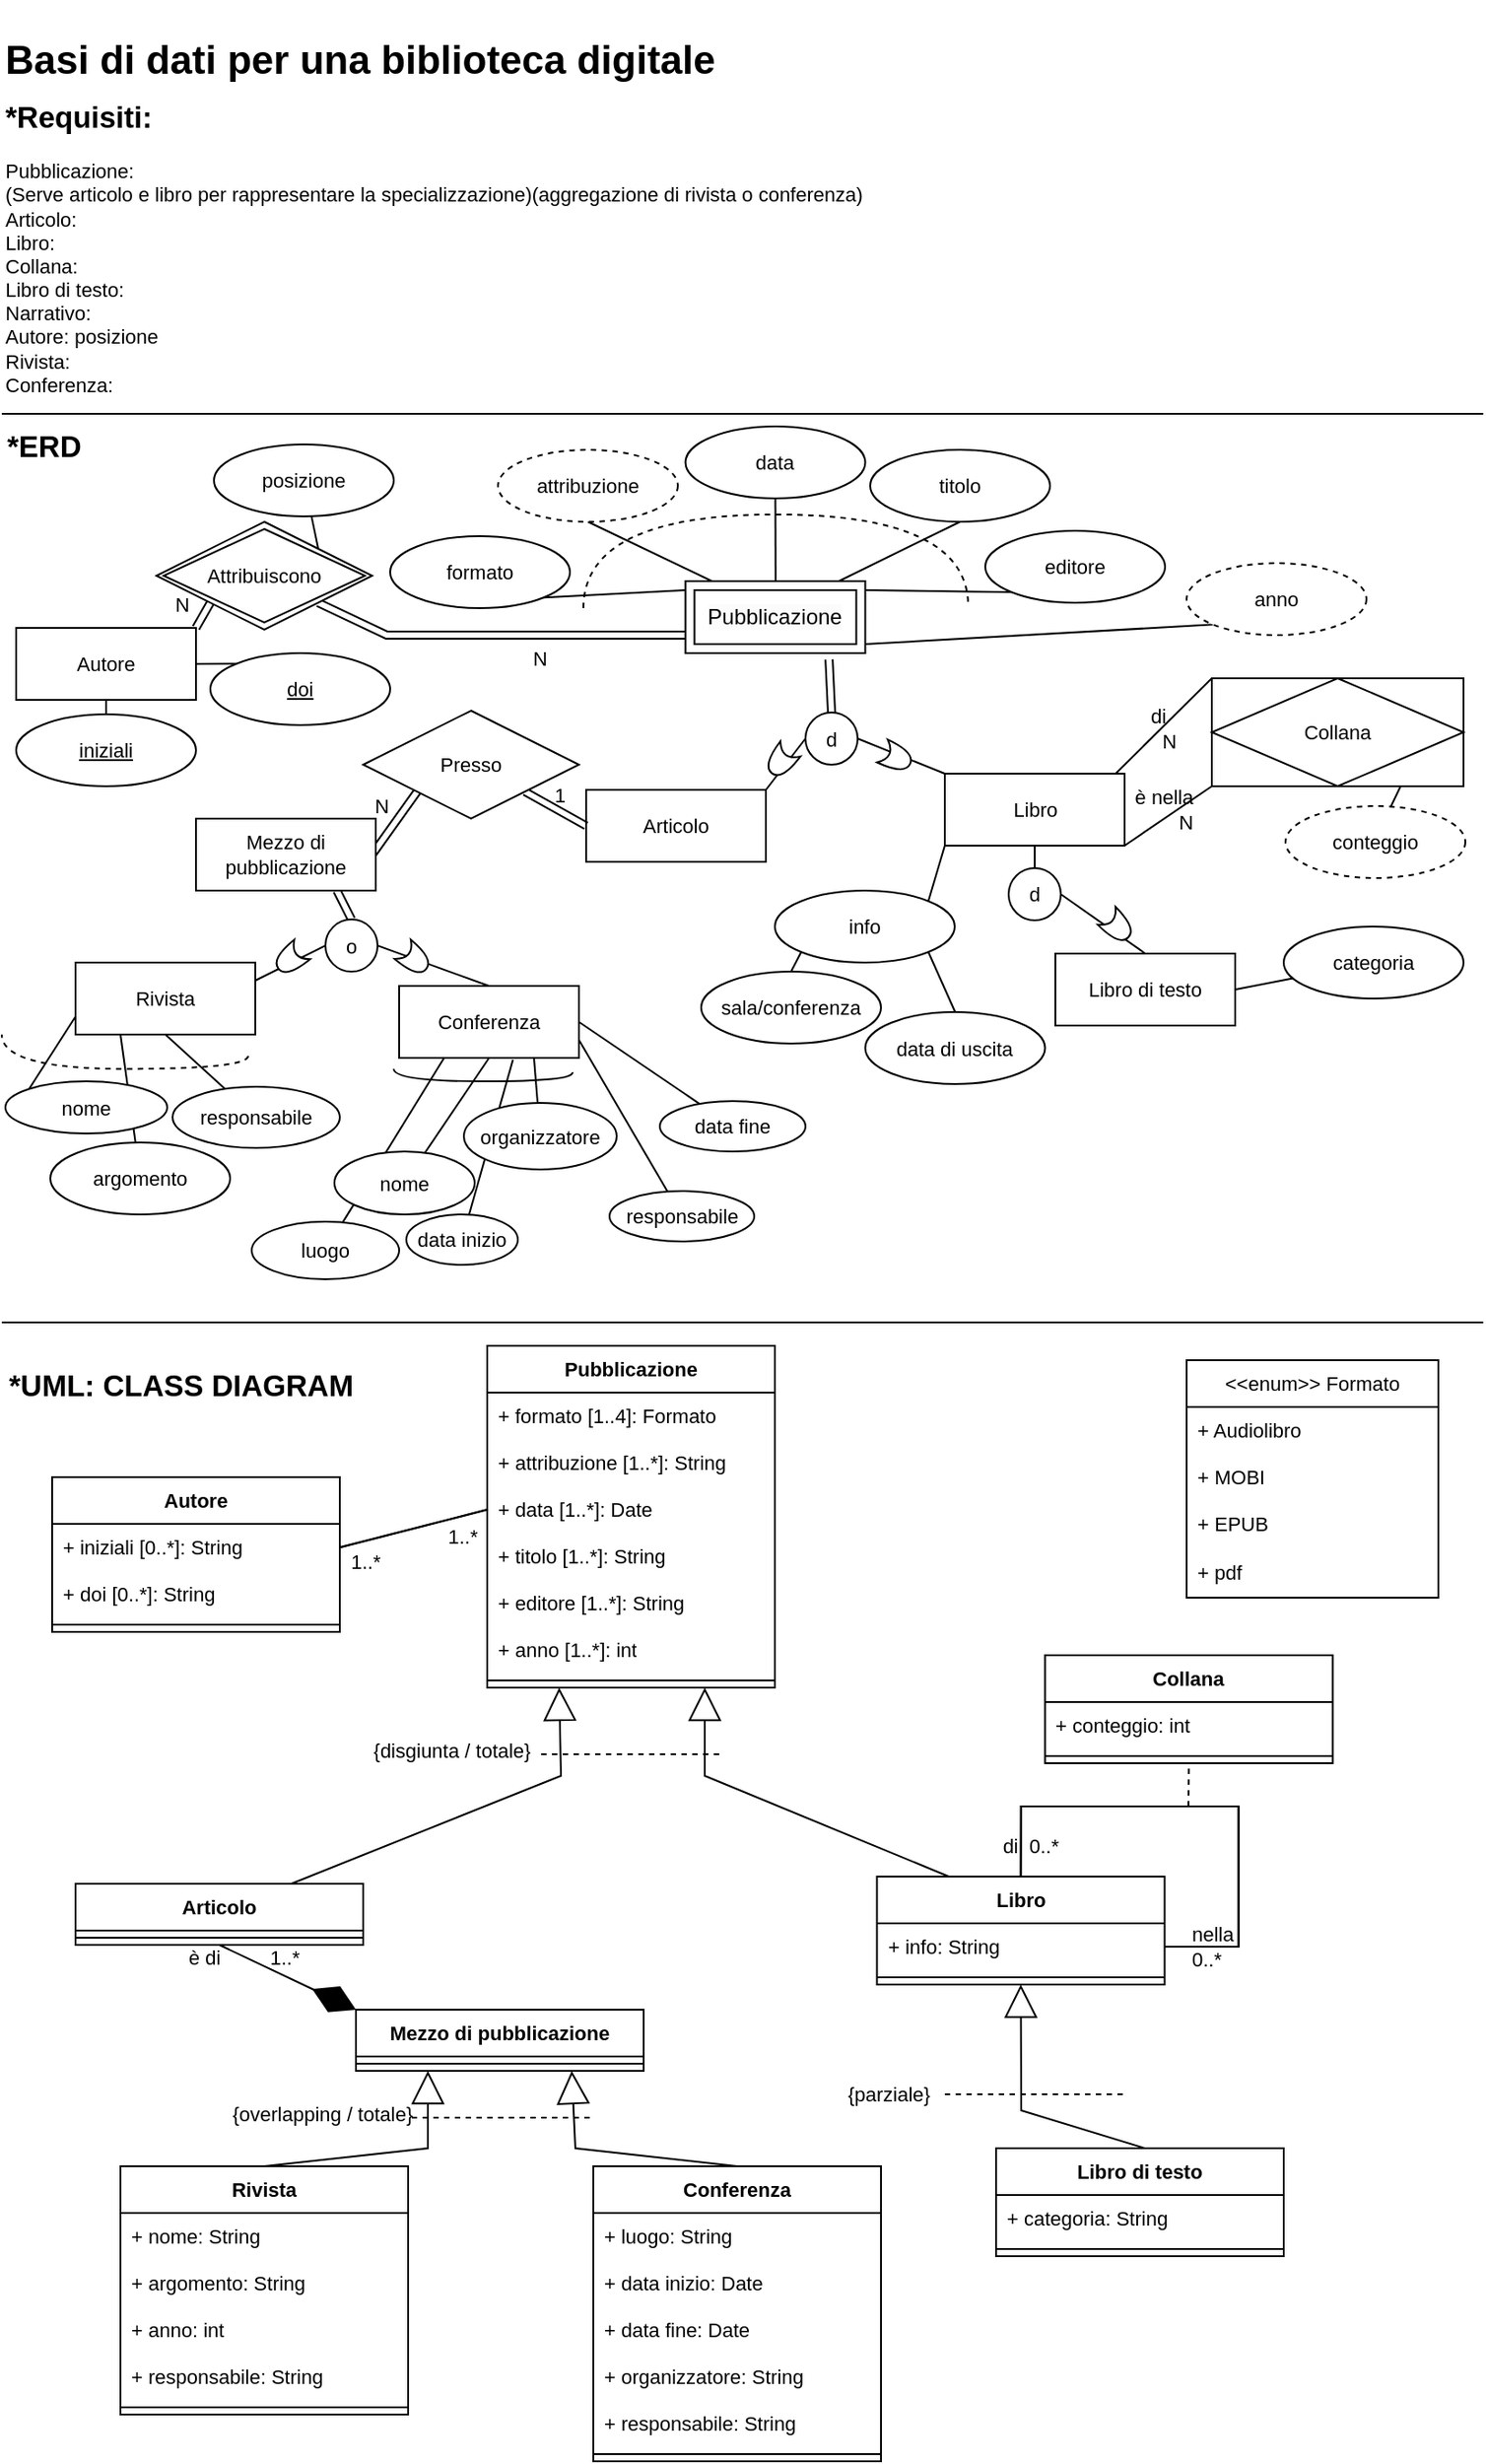 <mxfile version="26.1.1">
  <diagram id="0_om-gisNnfKR0fqj2OI" name="Pagina-1">
    <mxGraphModel dx="3000" dy="1689" grid="0" gridSize="10" guides="1" tooltips="1" connect="1" arrows="1" fold="1" page="1" pageScale="1" pageWidth="827" pageHeight="1169" math="0" shadow="0" adaptiveColors="none">
      <root>
        <mxCell id="0" />
        <mxCell id="1" parent="0" />
        <mxCell id="aLrsZr3H2DzHejFgpF-x-806" style="edgeStyle=none;shape=connector;rounded=0;orthogonalLoop=1;jettySize=auto;html=1;exitX=0.25;exitY=1;exitDx=0;exitDy=0;strokeColor=default;align=center;verticalAlign=middle;fontFamily=Helvetica;fontSize=11;fontColor=default;labelBackgroundColor=none;startFill=0;endArrow=none;" edge="1" parent="1" source="aLrsZr3H2DzHejFgpF-x-500" target="aLrsZr3H2DzHejFgpF-x-807">
          <mxGeometry relative="1" as="geometry">
            <mxPoint x="40.598" y="648.1" as="targetPoint" />
          </mxGeometry>
        </mxCell>
        <mxCell id="aLrsZr3H2DzHejFgpF-x-375" value="&lt;div&gt;&lt;h2&gt;*Requisiti:&amp;nbsp;&lt;/h2&gt;&lt;/div&gt;&lt;div&gt;Pubblicazione&lt;span style=&quot;background-color: transparent;&quot;&gt;:&amp;nbsp;&lt;/span&gt;&lt;/div&gt;&lt;div&gt;(Serve articolo e libro per rappresentare la specializzazione)(aggregazione di rivista o conferenza)&lt;/div&gt;&lt;div&gt;Articolo:&lt;/div&gt;&lt;div&gt;Libro:&lt;/div&gt;&lt;div&gt;Collana:&lt;/div&gt;&lt;div&gt;Libro di testo:&lt;/div&gt;&lt;div&gt;Narrativo:&lt;/div&gt;&lt;div&gt;Autore: posizione&lt;/div&gt;&lt;div&gt;Rivista:&amp;nbsp;&lt;/div&gt;&lt;div&gt;Conferenza:&lt;/div&gt;" style="text;html=1;align=left;verticalAlign=middle;resizable=1;points=[];autosize=1;strokeColor=none;fillColor=none;fontSize=11;movable=1;rotatable=1;deletable=1;editable=1;locked=0;connectable=1;labelBackgroundColor=none;" vertex="1" parent="1">
          <mxGeometry y="36" width="495" height="189" as="geometry" />
        </mxCell>
        <mxCell id="aLrsZr3H2DzHejFgpF-x-414" value="" style="line;strokeWidth=1;rotatable=1;dashed=0;labelPosition=right;align=left;verticalAlign=middle;spacingTop=0;spacingLeft=6;points=[];portConstraint=eastwest;fontFamily=Helvetica;fontSize=11;labelBackgroundColor=none;movable=1;resizable=1;deletable=1;editable=1;locked=0;connectable=1;" vertex="1" parent="1">
          <mxGeometry y="225" width="824" height="10" as="geometry" />
        </mxCell>
        <mxCell id="aLrsZr3H2DzHejFgpF-x-415" value="&lt;h2&gt;*ERD&lt;/h2&gt;" style="text;html=1;align=left;verticalAlign=middle;resizable=0;points=[];autosize=1;strokeColor=none;fillColor=none;fontFamily=Helvetica;fontSize=11;labelBackgroundColor=none;movable=0;rotatable=0;deletable=0;editable=0;locked=1;connectable=0;" vertex="1" parent="1">
          <mxGeometry x="1" y="218" width="59" height="59" as="geometry" />
        </mxCell>
        <mxCell id="aLrsZr3H2DzHejFgpF-x-416" value="" style="line;strokeWidth=1;rotatable=1;dashed=0;labelPosition=right;align=left;verticalAlign=middle;spacingTop=0;spacingLeft=6;points=[];portConstraint=eastwest;fontFamily=Helvetica;fontSize=11;labelBackgroundColor=none;movable=1;resizable=1;deletable=1;editable=1;locked=0;connectable=1;" vertex="1" parent="1">
          <mxGeometry y="730" width="824" height="10" as="geometry" />
        </mxCell>
        <mxCell id="aLrsZr3H2DzHejFgpF-x-508" style="edgeStyle=none;shape=connector;rounded=0;orthogonalLoop=1;jettySize=auto;html=1;exitX=0.25;exitY=0;exitDx=0;exitDy=0;entryX=0.5;entryY=1;entryDx=0;entryDy=0;align=center;verticalAlign=middle;fontFamily=Helvetica;fontSize=11;fontColor=default;labelBackgroundColor=none;startFill=0;endArrow=none;movable=1;resizable=1;rotatable=1;deletable=1;editable=1;locked=0;connectable=1;" edge="1" parent="1" target="aLrsZr3H2DzHejFgpF-x-493">
          <mxGeometry relative="1" as="geometry">
            <mxPoint x="405.4" y="328" as="sourcePoint" />
          </mxGeometry>
        </mxCell>
        <mxCell id="aLrsZr3H2DzHejFgpF-x-509" style="edgeStyle=none;shape=connector;rounded=0;orthogonalLoop=1;jettySize=auto;html=1;exitX=0.5;exitY=0;exitDx=0;exitDy=0;align=center;verticalAlign=middle;fontFamily=Helvetica;fontSize=11;fontColor=default;labelBackgroundColor=none;startFill=0;endArrow=none;entryX=0.5;entryY=1;entryDx=0;entryDy=0;" edge="1" parent="1" target="aLrsZr3H2DzHejFgpF-x-505">
          <mxGeometry relative="1" as="geometry">
            <mxPoint x="430.4" y="328" as="sourcePoint" />
            <mxPoint x="430" y="308" as="targetPoint" />
          </mxGeometry>
        </mxCell>
        <mxCell id="aLrsZr3H2DzHejFgpF-x-510" style="edgeStyle=none;shape=connector;rounded=0;orthogonalLoop=1;jettySize=auto;html=1;exitX=0.75;exitY=0;exitDx=0;exitDy=0;entryX=0.5;entryY=1;entryDx=0;entryDy=0;align=center;verticalAlign=middle;fontFamily=Helvetica;fontSize=11;fontColor=default;labelBackgroundColor=none;startFill=0;endArrow=none;" edge="1" parent="1" target="aLrsZr3H2DzHejFgpF-x-506">
          <mxGeometry relative="1" as="geometry">
            <mxPoint x="455.4" y="328" as="sourcePoint" />
          </mxGeometry>
        </mxCell>
        <mxCell id="aLrsZr3H2DzHejFgpF-x-511" style="edgeStyle=none;shape=connector;rounded=0;orthogonalLoop=1;jettySize=auto;html=1;exitX=1;exitY=0;exitDx=0;exitDy=0;entryX=0;entryY=1;entryDx=0;entryDy=0;align=center;verticalAlign=middle;fontFamily=Helvetica;fontSize=11;fontColor=default;labelBackgroundColor=none;startFill=0;endArrow=none;movable=1;resizable=1;rotatable=1;deletable=1;editable=1;locked=0;connectable=1;" edge="1" parent="1" target="aLrsZr3H2DzHejFgpF-x-507">
          <mxGeometry relative="1" as="geometry">
            <mxPoint x="480.4" y="328" as="sourcePoint" />
          </mxGeometry>
        </mxCell>
        <mxCell id="aLrsZr3H2DzHejFgpF-x-522" style="edgeStyle=none;shape=link;rounded=0;orthogonalLoop=1;jettySize=auto;html=1;exitX=0.837;exitY=0.963;exitDx=0;exitDy=0;entryX=0.5;entryY=0;entryDx=0;entryDy=0;align=center;verticalAlign=middle;fontFamily=Helvetica;fontSize=11;fontColor=default;labelBackgroundColor=none;startFill=0;endArrow=none;exitPerimeter=0;" edge="1" parent="1" target="aLrsZr3H2DzHejFgpF-x-521">
          <mxGeometry relative="1" as="geometry">
            <mxPoint x="460.1" y="366.52" as="sourcePoint" />
            <mxPoint x="476.5" y="396" as="targetPoint" />
          </mxGeometry>
        </mxCell>
        <mxCell id="aLrsZr3H2DzHejFgpF-x-545" style="edgeStyle=none;shape=connector;rounded=0;orthogonalLoop=1;jettySize=auto;html=1;exitX=0;exitY=0;exitDx=0;exitDy=0;entryX=1;entryY=1;entryDx=0;entryDy=0;align=center;verticalAlign=middle;fontFamily=Helvetica;fontSize=11;fontColor=default;labelBackgroundColor=none;startFill=0;endArrow=none;" edge="1" parent="1" target="aLrsZr3H2DzHejFgpF-x-585">
          <mxGeometry relative="1" as="geometry">
            <mxPoint x="380.4" y="328" as="sourcePoint" />
            <mxPoint x="299.355" y="329.142" as="targetPoint" />
          </mxGeometry>
        </mxCell>
        <mxCell id="aLrsZr3H2DzHejFgpF-x-493" value="attribuzione" style="ellipse;whiteSpace=wrap;html=1;align=center;dashed=1;fontFamily=Helvetica;fontSize=11;labelBackgroundColor=none;" vertex="1" parent="1">
          <mxGeometry x="276.001" y="250.004" width="100" height="40" as="geometry" />
        </mxCell>
        <mxCell id="aLrsZr3H2DzHejFgpF-x-571" value="N" style="edgeStyle=none;shape=link;rounded=0;orthogonalLoop=1;jettySize=auto;html=1;exitX=1;exitY=0;exitDx=0;exitDy=0;entryX=0;entryY=1;entryDx=0;entryDy=0;align=center;verticalAlign=middle;fontFamily=Helvetica;fontSize=11;fontColor=default;labelBackgroundColor=none;startFill=0;endArrow=none;" edge="1" parent="1" source="aLrsZr3H2DzHejFgpF-x-494" target="aLrsZr3H2DzHejFgpF-x-812">
          <mxGeometry x="-0.158" y="13" relative="1" as="geometry">
            <mxPoint x="63.0" y="314" as="targetPoint" />
            <mxPoint as="offset" />
          </mxGeometry>
        </mxCell>
        <mxCell id="aLrsZr3H2DzHejFgpF-x-798" style="edgeStyle=none;shape=connector;rounded=0;orthogonalLoop=1;jettySize=auto;html=1;exitX=0.5;exitY=1;exitDx=0;exitDy=0;strokeColor=default;align=center;verticalAlign=middle;fontFamily=Helvetica;fontSize=11;fontColor=default;labelBackgroundColor=none;startFill=0;endArrow=none;" edge="1" parent="1" source="aLrsZr3H2DzHejFgpF-x-494">
          <mxGeometry relative="1" as="geometry">
            <mxPoint x="58" y="396.673" as="targetPoint" />
          </mxGeometry>
        </mxCell>
        <mxCell id="aLrsZr3H2DzHejFgpF-x-801" style="edgeStyle=none;shape=connector;rounded=0;orthogonalLoop=1;jettySize=auto;html=1;exitX=1;exitY=0.5;exitDx=0;exitDy=0;entryX=0;entryY=0;entryDx=0;entryDy=0;strokeColor=default;align=center;verticalAlign=middle;fontFamily=Helvetica;fontSize=11;fontColor=default;labelBackgroundColor=none;startFill=0;endArrow=none;" edge="1" parent="1" source="aLrsZr3H2DzHejFgpF-x-494" target="aLrsZr3H2DzHejFgpF-x-799">
          <mxGeometry relative="1" as="geometry" />
        </mxCell>
        <mxCell id="aLrsZr3H2DzHejFgpF-x-494" value="Autore" style="whiteSpace=wrap;html=1;align=center;fontFamily=Helvetica;fontSize=11;labelBackgroundColor=none;" vertex="1" parent="1">
          <mxGeometry x="8" y="349" width="100" height="40" as="geometry" />
        </mxCell>
        <mxCell id="aLrsZr3H2DzHejFgpF-x-495" value="&lt;h1&gt;Basi di dati per una biblioteca digitale&lt;/h1&gt;" style="text;html=1;align=left;verticalAlign=middle;resizable=0;points=[];autosize=1;strokeColor=none;fillColor=none;fontFamily=Helvetica;fontSize=11;labelBackgroundColor=none;" vertex="1" parent="1">
          <mxGeometry width="413" height="68" as="geometry" />
        </mxCell>
        <mxCell id="aLrsZr3H2DzHejFgpF-x-822" style="edgeStyle=none;shape=connector;rounded=0;orthogonalLoop=1;jettySize=auto;html=1;exitX=0.25;exitY=1;exitDx=0;exitDy=0;strokeColor=default;align=center;verticalAlign=middle;fontFamily=Helvetica;fontSize=11;fontColor=default;labelBackgroundColor=none;startFill=0;endArrow=none;" edge="1" parent="1" source="aLrsZr3H2DzHejFgpF-x-499" target="aLrsZr3H2DzHejFgpF-x-823">
          <mxGeometry relative="1" as="geometry">
            <mxPoint x="217.329" y="639.28" as="targetPoint" />
          </mxGeometry>
        </mxCell>
        <mxCell id="aLrsZr3H2DzHejFgpF-x-824" style="edgeStyle=none;shape=connector;rounded=0;orthogonalLoop=1;jettySize=auto;html=1;exitX=0.5;exitY=1;exitDx=0;exitDy=0;strokeColor=default;align=center;verticalAlign=middle;fontFamily=Helvetica;fontSize=11;fontColor=default;labelBackgroundColor=none;startFill=0;endArrow=none;" edge="1" parent="1" source="aLrsZr3H2DzHejFgpF-x-499" target="aLrsZr3H2DzHejFgpF-x-825">
          <mxGeometry relative="1" as="geometry">
            <mxPoint x="230.091" y="648.75" as="targetPoint" />
          </mxGeometry>
        </mxCell>
        <mxCell id="aLrsZr3H2DzHejFgpF-x-827" style="edgeStyle=none;shape=connector;rounded=0;orthogonalLoop=1;jettySize=auto;html=1;exitX=0.75;exitY=1;exitDx=0;exitDy=0;strokeColor=default;align=center;verticalAlign=middle;fontFamily=Helvetica;fontSize=11;fontColor=default;labelBackgroundColor=none;startFill=0;endArrow=none;" edge="1" parent="1" source="aLrsZr3H2DzHejFgpF-x-499" target="aLrsZr3H2DzHejFgpF-x-828">
          <mxGeometry relative="1" as="geometry">
            <mxPoint x="302.364" y="613.545" as="targetPoint" />
          </mxGeometry>
        </mxCell>
        <mxCell id="aLrsZr3H2DzHejFgpF-x-838" style="edgeStyle=none;shape=connector;rounded=0;orthogonalLoop=1;jettySize=auto;html=1;exitX=0.633;exitY=1.025;exitDx=0;exitDy=0;strokeColor=default;align=center;verticalAlign=middle;fontFamily=Helvetica;fontSize=11;fontColor=default;labelBackgroundColor=none;startFill=0;endArrow=none;exitPerimeter=0;" edge="1" parent="1" source="aLrsZr3H2DzHejFgpF-x-499" target="aLrsZr3H2DzHejFgpF-x-839">
          <mxGeometry relative="1" as="geometry">
            <mxPoint x="284.909" y="651.439" as="targetPoint" />
          </mxGeometry>
        </mxCell>
        <mxCell id="aLrsZr3H2DzHejFgpF-x-840" style="edgeStyle=none;shape=connector;rounded=0;orthogonalLoop=1;jettySize=auto;html=1;exitX=1;exitY=0.5;exitDx=0;exitDy=0;strokeColor=default;align=center;verticalAlign=middle;fontFamily=Helvetica;fontSize=11;fontColor=default;labelBackgroundColor=none;startFill=0;endArrow=none;" edge="1" parent="1" source="aLrsZr3H2DzHejFgpF-x-499" target="aLrsZr3H2DzHejFgpF-x-841">
          <mxGeometry relative="1" as="geometry">
            <mxPoint x="405" y="595" as="targetPoint" />
          </mxGeometry>
        </mxCell>
        <mxCell id="aLrsZr3H2DzHejFgpF-x-844" style="edgeStyle=none;shape=connector;rounded=0;orthogonalLoop=1;jettySize=auto;html=1;exitX=1;exitY=0.75;exitDx=0;exitDy=0;strokeColor=default;align=center;verticalAlign=middle;fontFamily=Helvetica;fontSize=11;fontColor=default;labelBackgroundColor=none;startFill=0;endArrow=none;" edge="1" parent="1" source="aLrsZr3H2DzHejFgpF-x-499" target="aLrsZr3H2DzHejFgpF-x-846">
          <mxGeometry relative="1" as="geometry">
            <mxPoint x="397.636" y="645.545" as="targetPoint" />
          </mxGeometry>
        </mxCell>
        <mxCell id="aLrsZr3H2DzHejFgpF-x-499" value="Conferenza" style="whiteSpace=wrap;html=1;align=center;fontFamily=Helvetica;fontSize=11;labelBackgroundColor=none;" vertex="1" parent="1">
          <mxGeometry x="221" y="548" width="100" height="40" as="geometry" />
        </mxCell>
        <mxCell id="aLrsZr3H2DzHejFgpF-x-803" style="edgeStyle=none;shape=connector;rounded=0;orthogonalLoop=1;jettySize=auto;html=1;exitX=0;exitY=0.75;exitDx=0;exitDy=0;strokeColor=default;align=center;verticalAlign=middle;fontFamily=Helvetica;fontSize=11;fontColor=default;labelBackgroundColor=none;startFill=0;endArrow=none;entryX=0;entryY=0;entryDx=0;entryDy=0;" edge="1" parent="1" source="aLrsZr3H2DzHejFgpF-x-500" target="aLrsZr3H2DzHejFgpF-x-805">
          <mxGeometry relative="1" as="geometry">
            <mxPoint x="20.406" y="610.189" as="targetPoint" />
          </mxGeometry>
        </mxCell>
        <mxCell id="aLrsZr3H2DzHejFgpF-x-808" style="edgeStyle=none;shape=connector;rounded=0;orthogonalLoop=1;jettySize=auto;html=1;exitX=0.5;exitY=1;exitDx=0;exitDy=0;strokeColor=default;align=center;verticalAlign=middle;fontFamily=Helvetica;fontSize=11;fontColor=default;labelBackgroundColor=none;startFill=0;endArrow=none;" edge="1" parent="1" source="aLrsZr3H2DzHejFgpF-x-500" target="aLrsZr3H2DzHejFgpF-x-809">
          <mxGeometry relative="1" as="geometry">
            <mxPoint x="118.273" y="611.477" as="targetPoint" />
          </mxGeometry>
        </mxCell>
        <mxCell id="aLrsZr3H2DzHejFgpF-x-500" value="Rivista" style="whiteSpace=wrap;html=1;align=center;fontFamily=Helvetica;fontSize=11;labelBackgroundColor=none;" vertex="1" parent="1">
          <mxGeometry x="41" y="535" width="100" height="40" as="geometry" />
        </mxCell>
        <mxCell id="aLrsZr3H2DzHejFgpF-x-523" style="edgeStyle=none;shape=connector;rounded=0;orthogonalLoop=1;jettySize=auto;html=1;exitX=1;exitY=0;exitDx=0;exitDy=0;entryX=0;entryY=0.5;entryDx=0;entryDy=0;align=center;verticalAlign=middle;fontFamily=Helvetica;fontSize=11;fontColor=default;labelBackgroundColor=none;startFill=0;endArrow=none;" edge="1" parent="1" source="aLrsZr3H2DzHejFgpF-x-503" target="aLrsZr3H2DzHejFgpF-x-521">
          <mxGeometry relative="1" as="geometry">
            <mxPoint x="431.75" y="427" as="sourcePoint" />
            <mxPoint x="453.75" y="398.5" as="targetPoint" />
          </mxGeometry>
        </mxCell>
        <mxCell id="aLrsZr3H2DzHejFgpF-x-759" style="edgeStyle=none;shape=link;rounded=0;orthogonalLoop=1;jettySize=auto;html=1;align=center;verticalAlign=middle;fontFamily=Helvetica;fontSize=11;fontColor=default;labelBackgroundColor=none;startFill=0;endArrow=none;entryX=0.5;entryY=0;entryDx=0;entryDy=0;exitX=0.784;exitY=1;exitDx=0;exitDy=0;exitPerimeter=0;" edge="1" parent="1" source="aLrsZr3H2DzHejFgpF-x-842" target="aLrsZr3H2DzHejFgpF-x-767">
          <mxGeometry relative="1" as="geometry">
            <mxPoint x="181" y="495" as="sourcePoint" />
            <mxPoint x="238.5" y="523.05" as="targetPoint" />
          </mxGeometry>
        </mxCell>
        <mxCell id="aLrsZr3H2DzHejFgpF-x-503" value="Articolo" style="whiteSpace=wrap;html=1;align=center;fontFamily=Helvetica;fontSize=11;labelBackgroundColor=none;" vertex="1" parent="1">
          <mxGeometry x="325" y="439" width="100" height="40" as="geometry" />
        </mxCell>
        <mxCell id="aLrsZr3H2DzHejFgpF-x-505" value="data" style="ellipse;whiteSpace=wrap;html=1;align=center;fontFamily=Helvetica;fontSize=11;labelBackgroundColor=none;" vertex="1" parent="1">
          <mxGeometry x="380.25" y="237" width="100" height="40" as="geometry" />
        </mxCell>
        <mxCell id="aLrsZr3H2DzHejFgpF-x-506" value="titolo" style="ellipse;whiteSpace=wrap;html=1;align=center;fontFamily=Helvetica;fontSize=11;labelBackgroundColor=none;" vertex="1" parent="1">
          <mxGeometry x="483" y="250" width="100" height="40" as="geometry" />
        </mxCell>
        <mxCell id="aLrsZr3H2DzHejFgpF-x-507" value="editore" style="ellipse;whiteSpace=wrap;html=1;align=center;fontFamily=Helvetica;fontSize=11;labelBackgroundColor=none;" vertex="1" parent="1">
          <mxGeometry x="547" y="295" width="100" height="40" as="geometry" />
        </mxCell>
        <mxCell id="aLrsZr3H2DzHejFgpF-x-513" value="" style="edgeStyle=orthogonalEdgeStyle;endArrow=none;html=1;rounded=0;endSize=8;startSize=8;sourcePerimeterSpacing=0;targetPerimeterSpacing=0;endFill=0;curved=1;movable=1;resizable=1;rotatable=1;deletable=1;editable=1;locked=0;connectable=1;dashed=1;labelBackgroundColor=none;fontColor=default;" edge="1" parent="1">
          <mxGeometry width="100" relative="1" as="geometry">
            <mxPoint x="323.5" y="337.97" as="sourcePoint" />
            <mxPoint x="537.5" y="336.892" as="targetPoint" />
            <Array as="points">
              <mxPoint x="323.5" y="285.95" />
              <mxPoint x="537.5" y="285.95" />
            </Array>
          </mxGeometry>
        </mxCell>
        <mxCell id="aLrsZr3H2DzHejFgpF-x-519" style="edgeStyle=none;shape=connector;rounded=0;orthogonalLoop=1;jettySize=auto;html=1;entryX=1;entryY=0.75;entryDx=0;entryDy=0;align=center;verticalAlign=middle;fontFamily=Helvetica;fontSize=11;fontColor=default;labelBackgroundColor=none;startFill=0;endArrow=none;exitX=0;exitY=1;exitDx=0;exitDy=0;" edge="1" parent="1" source="aLrsZr3H2DzHejFgpF-x-517">
          <mxGeometry relative="1" as="geometry">
            <mxPoint x="555" y="358" as="sourcePoint" />
            <mxPoint x="480.4" y="358" as="targetPoint" />
          </mxGeometry>
        </mxCell>
        <mxCell id="aLrsZr3H2DzHejFgpF-x-517" value="anno" style="ellipse;whiteSpace=wrap;html=1;align=center;dashed=1;fontFamily=Helvetica;fontSize=11;labelBackgroundColor=none;" vertex="1" parent="1">
          <mxGeometry x="659" y="313" width="100" height="40" as="geometry" />
        </mxCell>
        <mxCell id="aLrsZr3H2DzHejFgpF-x-524" style="edgeStyle=none;shape=connector;rounded=0;orthogonalLoop=1;jettySize=auto;html=1;entryX=0;entryY=0;entryDx=0;entryDy=0;align=center;verticalAlign=middle;fontFamily=Helvetica;fontSize=11;fontColor=default;labelBackgroundColor=none;startFill=0;endArrow=none;exitX=1;exitY=0.5;exitDx=0;exitDy=0;" edge="1" parent="1" source="aLrsZr3H2DzHejFgpF-x-521" target="aLrsZr3H2DzHejFgpF-x-527">
          <mxGeometry relative="1" as="geometry">
            <mxPoint x="495.53" y="372.5" as="sourcePoint" />
            <mxPoint x="524.5" y="413.5" as="targetPoint" />
          </mxGeometry>
        </mxCell>
        <mxCell id="aLrsZr3H2DzHejFgpF-x-521" value="d" style="ellipse;whiteSpace=wrap;html=1;fontFamily=Helvetica;fontSize=11;labelBackgroundColor=none;" vertex="1" parent="1">
          <mxGeometry x="447" y="396" width="29" height="29" as="geometry" />
        </mxCell>
        <mxCell id="aLrsZr3H2DzHejFgpF-x-526" style="edgeStyle=none;rounded=0;orthogonalLoop=1;jettySize=auto;html=1;exitX=0.5;exitY=1;exitDx=0;exitDy=0;entryX=0.5;entryY=0;entryDx=0;entryDy=0;align=center;verticalAlign=middle;fontFamily=Helvetica;fontSize=11;fontColor=default;labelBackgroundColor=none;startFill=0;endArrow=none;" edge="1" parent="1" source="aLrsZr3H2DzHejFgpF-x-527" target="aLrsZr3H2DzHejFgpF-x-532">
          <mxGeometry relative="1" as="geometry">
            <mxPoint x="571.4" y="470" as="sourcePoint" />
          </mxGeometry>
        </mxCell>
        <mxCell id="aLrsZr3H2DzHejFgpF-x-582" style="edgeStyle=none;shape=connector;rounded=0;orthogonalLoop=1;jettySize=auto;html=1;exitX=0;exitY=1;exitDx=0;exitDy=0;entryX=1;entryY=0;entryDx=0;entryDy=0;align=center;verticalAlign=middle;fontFamily=Helvetica;fontSize=11;fontColor=default;labelBackgroundColor=none;startFill=0;endArrow=none;" edge="1" parent="1" source="aLrsZr3H2DzHejFgpF-x-527" target="aLrsZr3H2DzHejFgpF-x-579">
          <mxGeometry relative="1" as="geometry" />
        </mxCell>
        <mxCell id="aLrsZr3H2DzHejFgpF-x-527" value="Libro" style="whiteSpace=wrap;html=1;align=center;fontFamily=Helvetica;fontSize=11;labelBackgroundColor=none;" vertex="1" parent="1">
          <mxGeometry x="524.5" y="430" width="100" height="40" as="geometry" />
        </mxCell>
        <mxCell id="aLrsZr3H2DzHejFgpF-x-540" style="edgeStyle=none;shape=connector;rounded=0;orthogonalLoop=1;jettySize=auto;html=1;exitX=1;exitY=0.5;exitDx=0;exitDy=0;align=center;verticalAlign=middle;fontFamily=Helvetica;fontSize=11;fontColor=default;labelBackgroundColor=none;startFill=0;endArrow=none;" edge="1" parent="1" source="aLrsZr3H2DzHejFgpF-x-528" target="aLrsZr3H2DzHejFgpF-x-541">
          <mxGeometry relative="1" as="geometry">
            <mxPoint x="567.668" y="527.407" as="targetPoint" />
          </mxGeometry>
        </mxCell>
        <mxCell id="aLrsZr3H2DzHejFgpF-x-528" value="Libro di testo" style="whiteSpace=wrap;html=1;align=center;fontFamily=Helvetica;fontSize=11;labelBackgroundColor=none;" vertex="1" parent="1">
          <mxGeometry x="586" y="530" width="100" height="40" as="geometry" />
        </mxCell>
        <mxCell id="aLrsZr3H2DzHejFgpF-x-530" style="edgeStyle=none;shape=connector;rounded=0;orthogonalLoop=1;jettySize=auto;html=1;exitX=0.5;exitY=0;exitDx=0;exitDy=0;entryX=1;entryY=0.5;entryDx=0;entryDy=0;align=center;verticalAlign=middle;fontFamily=Helvetica;fontSize=11;fontColor=default;labelBackgroundColor=none;startFill=0;endArrow=none;" edge="1" parent="1" source="aLrsZr3H2DzHejFgpF-x-528" target="aLrsZr3H2DzHejFgpF-x-532">
          <mxGeometry relative="1" as="geometry">
            <mxPoint x="566.5" y="530.5" as="sourcePoint" />
            <mxPoint x="607.0" y="497" as="targetPoint" />
          </mxGeometry>
        </mxCell>
        <mxCell id="aLrsZr3H2DzHejFgpF-x-532" value="d" style="ellipse;whiteSpace=wrap;html=1;fontFamily=Helvetica;fontSize=11;labelBackgroundColor=none;" vertex="1" parent="1">
          <mxGeometry x="560" y="482.5" width="29" height="29" as="geometry" />
        </mxCell>
        <mxCell id="aLrsZr3H2DzHejFgpF-x-536" value="di&amp;nbsp; &amp;nbsp;&amp;nbsp;&lt;br&gt;N" style="edgeStyle=none;shape=connector;rounded=0;orthogonalLoop=1;jettySize=auto;html=1;exitX=0;exitY=0;exitDx=0;exitDy=0;entryX=1;entryY=0;entryDx=0;entryDy=0;align=center;verticalAlign=middle;fontFamily=Helvetica;fontSize=11;fontColor=default;labelBackgroundColor=none;startFill=0;endArrow=none;" edge="1" parent="1" source="aLrsZr3H2DzHejFgpF-x-534">
          <mxGeometry x="-0.016" y="3" relative="1" as="geometry">
            <mxPoint x="660" y="403" as="sourcePoint" />
            <mxPoint x="619.5" y="430" as="targetPoint" />
            <mxPoint as="offset" />
          </mxGeometry>
        </mxCell>
        <mxCell id="aLrsZr3H2DzHejFgpF-x-537" style="edgeStyle=none;shape=connector;rounded=0;orthogonalLoop=1;jettySize=auto;html=1;exitX=0.75;exitY=1;exitDx=0;exitDy=0;align=center;verticalAlign=middle;fontFamily=Helvetica;fontSize=11;fontColor=default;labelBackgroundColor=none;startFill=0;endArrow=none;" edge="1" parent="1" source="aLrsZr3H2DzHejFgpF-x-534" target="aLrsZr3H2DzHejFgpF-x-538">
          <mxGeometry relative="1" as="geometry">
            <mxPoint x="770.364" y="469.662" as="targetPoint" />
          </mxGeometry>
        </mxCell>
        <mxCell id="aLrsZr3H2DzHejFgpF-x-534" value="Collana" style="shape=associativeEntity;whiteSpace=wrap;html=1;align=center;fontFamily=Helvetica;fontSize=11;labelBackgroundColor=none;" vertex="1" parent="1">
          <mxGeometry x="673" y="377" width="140" height="60" as="geometry" />
        </mxCell>
        <mxCell id="aLrsZr3H2DzHejFgpF-x-538" value="conteggio" style="ellipse;whiteSpace=wrap;html=1;align=center;dashed=1;fontFamily=Helvetica;fontSize=11;labelBackgroundColor=none;" vertex="1" parent="1">
          <mxGeometry x="714.004" y="448.002" width="100" height="40" as="geometry" />
        </mxCell>
        <mxCell id="aLrsZr3H2DzHejFgpF-x-535" value="è nella&lt;br&gt;&amp;nbsp; &amp;nbsp; &amp;nbsp; &amp;nbsp; N" style="edgeStyle=none;shape=connector;rounded=0;orthogonalLoop=1;jettySize=auto;html=1;exitX=1;exitY=1;exitDx=0;exitDy=0;align=center;verticalAlign=middle;fontFamily=Helvetica;fontSize=11;fontColor=default;labelBackgroundColor=none;startFill=0;endArrow=none;entryX=0;entryY=1;entryDx=0;entryDy=0;" edge="1" parent="1" source="aLrsZr3H2DzHejFgpF-x-527" target="aLrsZr3H2DzHejFgpF-x-534">
          <mxGeometry x="-0.01" y="4" relative="1" as="geometry">
            <mxPoint x="617.5" y="470" as="sourcePoint" />
            <mxPoint x="664" y="462" as="targetPoint" />
            <mxPoint as="offset" />
          </mxGeometry>
        </mxCell>
        <mxCell id="aLrsZr3H2DzHejFgpF-x-541" value="categoria" style="ellipse;whiteSpace=wrap;html=1;align=center;fontFamily=Helvetica;fontSize=11;labelBackgroundColor=none;" vertex="1" parent="1">
          <mxGeometry x="712.998" y="514.997" width="100" height="40" as="geometry" />
        </mxCell>
        <mxCell id="aLrsZr3H2DzHejFgpF-x-569" value="N" style="edgeStyle=none;shape=link;rounded=0;orthogonalLoop=1;jettySize=auto;html=1;entryX=0;entryY=0.75;entryDx=0;entryDy=0;align=center;verticalAlign=middle;fontFamily=Helvetica;fontSize=11;fontColor=default;labelBackgroundColor=none;startFill=0;endArrow=none;exitX=1;exitY=1;exitDx=0;exitDy=0;" edge="1" parent="1" source="aLrsZr3H2DzHejFgpF-x-812" target="aLrsZr3H2DzHejFgpF-x-752">
          <mxGeometry x="0.22" y="-13" relative="1" as="geometry">
            <mxPoint x="203" y="329" as="sourcePoint" />
            <mxPoint x="405.4" y="368" as="targetPoint" />
            <Array as="points">
              <mxPoint x="214" y="353" />
            </Array>
            <mxPoint as="offset" />
          </mxGeometry>
        </mxCell>
        <mxCell id="aLrsZr3H2DzHejFgpF-x-583" style="edgeStyle=none;shape=connector;rounded=0;orthogonalLoop=1;jettySize=auto;html=1;exitX=0;exitY=1;exitDx=0;exitDy=0;entryX=0.5;entryY=0;entryDx=0;entryDy=0;align=center;verticalAlign=middle;fontFamily=Helvetica;fontSize=11;fontColor=default;labelBackgroundColor=none;startFill=0;endArrow=none;" edge="1" parent="1" source="aLrsZr3H2DzHejFgpF-x-579" target="aLrsZr3H2DzHejFgpF-x-580">
          <mxGeometry relative="1" as="geometry" />
        </mxCell>
        <mxCell id="aLrsZr3H2DzHejFgpF-x-584" style="edgeStyle=none;shape=connector;rounded=0;orthogonalLoop=1;jettySize=auto;html=1;exitX=1;exitY=1;exitDx=0;exitDy=0;entryX=0.5;entryY=0;entryDx=0;entryDy=0;align=center;verticalAlign=middle;fontFamily=Helvetica;fontSize=11;fontColor=default;labelBackgroundColor=none;startFill=0;endArrow=none;" edge="1" parent="1" source="aLrsZr3H2DzHejFgpF-x-579" target="aLrsZr3H2DzHejFgpF-x-581">
          <mxGeometry relative="1" as="geometry" />
        </mxCell>
        <mxCell id="aLrsZr3H2DzHejFgpF-x-579" value="info" style="ellipse;whiteSpace=wrap;html=1;align=center;fontFamily=Helvetica;fontSize=11;labelBackgroundColor=none;" vertex="1" parent="1">
          <mxGeometry x="430" y="495" width="100" height="40" as="geometry" />
        </mxCell>
        <mxCell id="aLrsZr3H2DzHejFgpF-x-580" value="sala/conferenza" style="ellipse;whiteSpace=wrap;html=1;align=center;fontFamily=Helvetica;fontSize=11;labelBackgroundColor=none;" vertex="1" parent="1">
          <mxGeometry x="389" y="540" width="100" height="40" as="geometry" />
        </mxCell>
        <mxCell id="aLrsZr3H2DzHejFgpF-x-581" value="data di uscita" style="ellipse;whiteSpace=wrap;html=1;align=center;fontFamily=Helvetica;fontSize=11;labelBackgroundColor=none;" vertex="1" parent="1">
          <mxGeometry x="480.25" y="562.5" width="100" height="40" as="geometry" />
        </mxCell>
        <mxCell id="aLrsZr3H2DzHejFgpF-x-585" value="formato" style="ellipse;whiteSpace=wrap;html=1;align=center;fontFamily=Helvetica;fontSize=11;labelBackgroundColor=none;" vertex="1" parent="1">
          <mxGeometry x="216" y="298" width="100" height="40" as="geometry" />
        </mxCell>
        <mxCell id="aLrsZr3H2DzHejFgpF-x-639" value="" style="shape=xor;whiteSpace=wrap;html=1;fontFamily=Helvetica;fontSize=11;labelBackgroundColor=none;rotation=25;" vertex="1" parent="1">
          <mxGeometry x="489" y="414" width="17" height="14" as="geometry" />
        </mxCell>
        <mxCell id="aLrsZr3H2DzHejFgpF-x-644" value="" style="shape=xor;whiteSpace=wrap;html=1;fontFamily=Helvetica;fontSize=11;labelBackgroundColor=none;rotation=127;" vertex="1" parent="1">
          <mxGeometry x="425" y="416" width="17" height="14" as="geometry" />
        </mxCell>
        <mxCell id="aLrsZr3H2DzHejFgpF-x-647" value="" style="shape=xor;whiteSpace=wrap;html=1;fontFamily=Helvetica;fontSize=11;labelBackgroundColor=none;rotation=45;" vertex="1" parent="1">
          <mxGeometry x="612" y="508" width="17" height="14" as="geometry" />
        </mxCell>
        <mxCell id="aLrsZr3H2DzHejFgpF-x-653" value="&lt;h2&gt;*UML: CLASS DIAGRAM&lt;/h2&gt;" style="text;html=1;align=left;verticalAlign=middle;resizable=1;points=[];autosize=1;strokeColor=none;fillColor=none;fontFamily=Helvetica;fontSize=11;labelBackgroundColor=none;movable=1;rotatable=1;deletable=1;editable=1;locked=0;connectable=1;" vertex="1" parent="1">
          <mxGeometry x="2" y="740" width="210" height="59" as="geometry" />
        </mxCell>
        <mxCell id="aLrsZr3H2DzHejFgpF-x-654" value="Pubblicazione" style="swimlane;fontStyle=1;align=center;verticalAlign=top;childLayout=stackLayout;horizontal=1;startSize=26;horizontalStack=0;resizeParent=1;resizeParentMax=0;resizeLast=0;collapsible=1;marginBottom=0;whiteSpace=wrap;html=1;fontFamily=Helvetica;fontSize=11;labelBackgroundColor=none;" vertex="1" parent="1">
          <mxGeometry x="270" y="748" width="160" height="190" as="geometry" />
        </mxCell>
        <mxCell id="aLrsZr3H2DzHejFgpF-x-655" value="+ formato [1..4]: Formato" style="text;strokeColor=none;fillColor=none;align=left;verticalAlign=top;spacingLeft=4;spacingRight=4;overflow=hidden;rotatable=0;points=[[0,0.5],[1,0.5]];portConstraint=eastwest;whiteSpace=wrap;html=1;fontFamily=Helvetica;fontSize=11;labelBackgroundColor=none;" vertex="1" parent="aLrsZr3H2DzHejFgpF-x-654">
          <mxGeometry y="26" width="160" height="26" as="geometry" />
        </mxCell>
        <mxCell id="aLrsZr3H2DzHejFgpF-x-673" value="+ attribuzione [1..*]: String" style="text;strokeColor=none;fillColor=none;align=left;verticalAlign=top;spacingLeft=4;spacingRight=4;overflow=hidden;rotatable=0;points=[[0,0.5],[1,0.5]];portConstraint=eastwest;whiteSpace=wrap;html=1;fontFamily=Helvetica;fontSize=11;labelBackgroundColor=none;" vertex="1" parent="aLrsZr3H2DzHejFgpF-x-654">
          <mxGeometry y="52" width="160" height="26" as="geometry" />
        </mxCell>
        <mxCell id="aLrsZr3H2DzHejFgpF-x-672" value="+ data [1..*]: Date" style="text;strokeColor=none;fillColor=none;align=left;verticalAlign=top;spacingLeft=4;spacingRight=4;overflow=hidden;rotatable=0;points=[[0,0.5],[1,0.5]];portConstraint=eastwest;whiteSpace=wrap;html=1;fontFamily=Helvetica;fontSize=11;labelBackgroundColor=none;" vertex="1" parent="aLrsZr3H2DzHejFgpF-x-654">
          <mxGeometry y="78" width="160" height="26" as="geometry" />
        </mxCell>
        <mxCell id="aLrsZr3H2DzHejFgpF-x-671" value="+ titolo [1..*]: String" style="text;strokeColor=none;fillColor=none;align=left;verticalAlign=top;spacingLeft=4;spacingRight=4;overflow=hidden;rotatable=0;points=[[0,0.5],[1,0.5]];portConstraint=eastwest;whiteSpace=wrap;html=1;fontFamily=Helvetica;fontSize=11;labelBackgroundColor=none;" vertex="1" parent="aLrsZr3H2DzHejFgpF-x-654">
          <mxGeometry y="104" width="160" height="26" as="geometry" />
        </mxCell>
        <mxCell id="aLrsZr3H2DzHejFgpF-x-675" value="+ editore [1..*]: String" style="text;strokeColor=none;fillColor=none;align=left;verticalAlign=top;spacingLeft=4;spacingRight=4;overflow=hidden;rotatable=0;points=[[0,0.5],[1,0.5]];portConstraint=eastwest;whiteSpace=wrap;html=1;fontFamily=Helvetica;fontSize=11;labelBackgroundColor=none;" vertex="1" parent="aLrsZr3H2DzHejFgpF-x-654">
          <mxGeometry y="130" width="160" height="26" as="geometry" />
        </mxCell>
        <mxCell id="aLrsZr3H2DzHejFgpF-x-674" value="+ anno [1..*]: int" style="text;strokeColor=none;fillColor=none;align=left;verticalAlign=top;spacingLeft=4;spacingRight=4;overflow=hidden;rotatable=0;points=[[0,0.5],[1,0.5]];portConstraint=eastwest;whiteSpace=wrap;html=1;fontFamily=Helvetica;fontSize=11;labelBackgroundColor=none;" vertex="1" parent="aLrsZr3H2DzHejFgpF-x-654">
          <mxGeometry y="156" width="160" height="26" as="geometry" />
        </mxCell>
        <mxCell id="aLrsZr3H2DzHejFgpF-x-656" value="" style="line;strokeWidth=1;fillColor=none;align=left;verticalAlign=middle;spacingTop=-1;spacingLeft=3;spacingRight=3;rotatable=0;labelPosition=right;points=[];portConstraint=eastwest;fontFamily=Helvetica;fontSize=11;labelBackgroundColor=none;" vertex="1" parent="aLrsZr3H2DzHejFgpF-x-654">
          <mxGeometry y="182" width="160" height="8" as="geometry" />
        </mxCell>
        <mxCell id="aLrsZr3H2DzHejFgpF-x-662" value="&amp;lt;&amp;lt;enum&amp;gt;&amp;gt; Formato" style="swimlane;fontStyle=0;childLayout=stackLayout;horizontal=1;startSize=26;fillColor=none;horizontalStack=0;resizeParent=1;resizeParentMax=0;resizeLast=0;collapsible=1;marginBottom=0;whiteSpace=wrap;html=1;fontFamily=Helvetica;fontSize=11;labelBackgroundColor=none;" vertex="1" parent="1">
          <mxGeometry x="659" y="756" width="140" height="132" as="geometry" />
        </mxCell>
        <mxCell id="aLrsZr3H2DzHejFgpF-x-663" value="+ Audiolibro" style="text;strokeColor=none;fillColor=none;align=left;verticalAlign=top;spacingLeft=4;spacingRight=4;overflow=hidden;rotatable=0;points=[[0,0.5],[1,0.5]];portConstraint=eastwest;whiteSpace=wrap;html=1;fontFamily=Helvetica;fontSize=11;labelBackgroundColor=none;" vertex="1" parent="aLrsZr3H2DzHejFgpF-x-662">
          <mxGeometry y="26" width="140" height="26" as="geometry" />
        </mxCell>
        <mxCell id="aLrsZr3H2DzHejFgpF-x-664" value="+ MOBI" style="text;strokeColor=none;fillColor=none;align=left;verticalAlign=top;spacingLeft=4;spacingRight=4;overflow=hidden;rotatable=0;points=[[0,0.5],[1,0.5]];portConstraint=eastwest;whiteSpace=wrap;html=1;fontFamily=Helvetica;fontSize=11;labelBackgroundColor=none;" vertex="1" parent="aLrsZr3H2DzHejFgpF-x-662">
          <mxGeometry y="52" width="140" height="26" as="geometry" />
        </mxCell>
        <mxCell id="aLrsZr3H2DzHejFgpF-x-665" value="+ EPUB" style="text;strokeColor=none;fillColor=none;align=left;verticalAlign=top;spacingLeft=4;spacingRight=4;overflow=hidden;rotatable=0;points=[[0,0.5],[1,0.5]];portConstraint=eastwest;whiteSpace=wrap;html=1;fontFamily=Helvetica;fontSize=11;labelBackgroundColor=none;" vertex="1" parent="aLrsZr3H2DzHejFgpF-x-662">
          <mxGeometry y="78" width="140" height="27" as="geometry" />
        </mxCell>
        <mxCell id="aLrsZr3H2DzHejFgpF-x-666" value="+ pdf" style="text;strokeColor=none;fillColor=none;align=left;verticalAlign=top;spacingLeft=4;spacingRight=4;overflow=hidden;rotatable=0;points=[[0,0.5],[1,0.5]];portConstraint=eastwest;whiteSpace=wrap;html=1;fontFamily=Helvetica;fontSize=11;labelBackgroundColor=none;" vertex="1" parent="aLrsZr3H2DzHejFgpF-x-662">
          <mxGeometry y="105" width="140" height="27" as="geometry" />
        </mxCell>
        <mxCell id="aLrsZr3H2DzHejFgpF-x-677" value="Mezzo di pubblicazione" style="swimlane;fontStyle=1;align=center;verticalAlign=top;childLayout=stackLayout;horizontal=1;startSize=26;horizontalStack=0;resizeParent=1;resizeParentMax=0;resizeLast=0;collapsible=1;marginBottom=0;whiteSpace=wrap;html=1;fontFamily=Helvetica;fontSize=11;labelBackgroundColor=none;" vertex="1" parent="1">
          <mxGeometry x="197" y="1117" width="160" height="34" as="geometry" />
        </mxCell>
        <mxCell id="aLrsZr3H2DzHejFgpF-x-679" value="" style="line;strokeWidth=1;fillColor=none;align=left;verticalAlign=middle;spacingTop=-1;spacingLeft=3;spacingRight=3;rotatable=0;labelPosition=right;points=[];portConstraint=eastwest;fontFamily=Helvetica;fontSize=11;labelBackgroundColor=none;" vertex="1" parent="aLrsZr3H2DzHejFgpF-x-677">
          <mxGeometry y="26" width="160" height="8" as="geometry" />
        </mxCell>
        <mxCell id="aLrsZr3H2DzHejFgpF-x-687" value="Rivista" style="swimlane;fontStyle=1;align=center;verticalAlign=top;childLayout=stackLayout;horizontal=1;startSize=26;horizontalStack=0;resizeParent=1;resizeParentMax=0;resizeLast=0;collapsible=1;marginBottom=0;whiteSpace=wrap;html=1;fontFamily=Helvetica;fontSize=11;labelBackgroundColor=none;" vertex="1" parent="1">
          <mxGeometry x="66" y="1204.0" width="160" height="138" as="geometry" />
        </mxCell>
        <mxCell id="aLrsZr3H2DzHejFgpF-x-688" value="+ nome: String" style="text;strokeColor=none;fillColor=none;align=left;verticalAlign=top;spacingLeft=4;spacingRight=4;overflow=hidden;rotatable=0;points=[[0,0.5],[1,0.5]];portConstraint=eastwest;whiteSpace=wrap;html=1;fontFamily=Helvetica;fontSize=11;labelBackgroundColor=none;" vertex="1" parent="aLrsZr3H2DzHejFgpF-x-687">
          <mxGeometry y="26" width="160" height="26" as="geometry" />
        </mxCell>
        <mxCell id="aLrsZr3H2DzHejFgpF-x-692" value="+ argomento: String" style="text;strokeColor=none;fillColor=none;align=left;verticalAlign=top;spacingLeft=4;spacingRight=4;overflow=hidden;rotatable=0;points=[[0,0.5],[1,0.5]];portConstraint=eastwest;whiteSpace=wrap;html=1;fontFamily=Helvetica;fontSize=11;labelBackgroundColor=none;" vertex="1" parent="aLrsZr3H2DzHejFgpF-x-687">
          <mxGeometry y="52" width="160" height="26" as="geometry" />
        </mxCell>
        <mxCell id="aLrsZr3H2DzHejFgpF-x-691" value="+ anno: int" style="text;strokeColor=none;fillColor=none;align=left;verticalAlign=top;spacingLeft=4;spacingRight=4;overflow=hidden;rotatable=0;points=[[0,0.5],[1,0.5]];portConstraint=eastwest;whiteSpace=wrap;html=1;fontFamily=Helvetica;fontSize=11;labelBackgroundColor=none;" vertex="1" parent="aLrsZr3H2DzHejFgpF-x-687">
          <mxGeometry y="78" width="160" height="26" as="geometry" />
        </mxCell>
        <mxCell id="aLrsZr3H2DzHejFgpF-x-693" value="+ responsabile: String" style="text;strokeColor=none;fillColor=none;align=left;verticalAlign=top;spacingLeft=4;spacingRight=4;overflow=hidden;rotatable=0;points=[[0,0.5],[1,0.5]];portConstraint=eastwest;whiteSpace=wrap;html=1;fontFamily=Helvetica;fontSize=11;labelBackgroundColor=none;" vertex="1" parent="aLrsZr3H2DzHejFgpF-x-687">
          <mxGeometry y="104" width="160" height="26" as="geometry" />
        </mxCell>
        <mxCell id="aLrsZr3H2DzHejFgpF-x-689" value="" style="line;strokeWidth=1;fillColor=none;align=left;verticalAlign=middle;spacingTop=-1;spacingLeft=3;spacingRight=3;rotatable=0;labelPosition=right;points=[];portConstraint=eastwest;fontFamily=Helvetica;fontSize=11;labelBackgroundColor=none;" vertex="1" parent="aLrsZr3H2DzHejFgpF-x-687">
          <mxGeometry y="130" width="160" height="8" as="geometry" />
        </mxCell>
        <mxCell id="aLrsZr3H2DzHejFgpF-x-696" value="Conferenza" style="swimlane;fontStyle=1;align=center;verticalAlign=top;childLayout=stackLayout;horizontal=1;startSize=26;horizontalStack=0;resizeParent=1;resizeParentMax=0;resizeLast=0;collapsible=1;marginBottom=0;whiteSpace=wrap;html=1;fontFamily=Helvetica;fontSize=11;labelBackgroundColor=none;" vertex="1" parent="1">
          <mxGeometry x="329" y="1204" width="160" height="164" as="geometry" />
        </mxCell>
        <mxCell id="aLrsZr3H2DzHejFgpF-x-697" value="+ luogo: String" style="text;strokeColor=none;fillColor=none;align=left;verticalAlign=top;spacingLeft=4;spacingRight=4;overflow=hidden;rotatable=0;points=[[0,0.5],[1,0.5]];portConstraint=eastwest;whiteSpace=wrap;html=1;fontFamily=Helvetica;fontSize=11;labelBackgroundColor=none;" vertex="1" parent="aLrsZr3H2DzHejFgpF-x-696">
          <mxGeometry y="26" width="160" height="26" as="geometry" />
        </mxCell>
        <mxCell id="aLrsZr3H2DzHejFgpF-x-700" value="+ data inizio: Date" style="text;strokeColor=none;fillColor=none;align=left;verticalAlign=top;spacingLeft=4;spacingRight=4;overflow=hidden;rotatable=0;points=[[0,0.5],[1,0.5]];portConstraint=eastwest;whiteSpace=wrap;html=1;fontFamily=Helvetica;fontSize=11;labelBackgroundColor=none;" vertex="1" parent="aLrsZr3H2DzHejFgpF-x-696">
          <mxGeometry y="52" width="160" height="26" as="geometry" />
        </mxCell>
        <mxCell id="aLrsZr3H2DzHejFgpF-x-701" value="+ data fine: Date" style="text;strokeColor=none;fillColor=none;align=left;verticalAlign=top;spacingLeft=4;spacingRight=4;overflow=hidden;rotatable=0;points=[[0,0.5],[1,0.5]];portConstraint=eastwest;whiteSpace=wrap;html=1;fontFamily=Helvetica;fontSize=11;labelBackgroundColor=none;" vertex="1" parent="aLrsZr3H2DzHejFgpF-x-696">
          <mxGeometry y="78" width="160" height="26" as="geometry" />
        </mxCell>
        <mxCell id="aLrsZr3H2DzHejFgpF-x-703" value="+ organizzatore: String" style="text;strokeColor=none;fillColor=none;align=left;verticalAlign=top;spacingLeft=4;spacingRight=4;overflow=hidden;rotatable=0;points=[[0,0.5],[1,0.5]];portConstraint=eastwest;whiteSpace=wrap;html=1;fontFamily=Helvetica;fontSize=11;labelBackgroundColor=none;" vertex="1" parent="aLrsZr3H2DzHejFgpF-x-696">
          <mxGeometry y="104" width="160" height="26" as="geometry" />
        </mxCell>
        <mxCell id="aLrsZr3H2DzHejFgpF-x-702" value="+ responsabile: String" style="text;strokeColor=none;fillColor=none;align=left;verticalAlign=top;spacingLeft=4;spacingRight=4;overflow=hidden;rotatable=0;points=[[0,0.5],[1,0.5]];portConstraint=eastwest;whiteSpace=wrap;html=1;fontFamily=Helvetica;fontSize=11;labelBackgroundColor=none;" vertex="1" parent="aLrsZr3H2DzHejFgpF-x-696">
          <mxGeometry y="130" width="160" height="26" as="geometry" />
        </mxCell>
        <mxCell id="aLrsZr3H2DzHejFgpF-x-698" value="" style="line;strokeWidth=1;fillColor=none;align=left;verticalAlign=middle;spacingTop=-1;spacingLeft=3;spacingRight=3;rotatable=0;labelPosition=right;points=[];portConstraint=eastwest;fontFamily=Helvetica;fontSize=11;labelBackgroundColor=none;" vertex="1" parent="aLrsZr3H2DzHejFgpF-x-696">
          <mxGeometry y="156" width="160" height="8" as="geometry" />
        </mxCell>
        <mxCell id="aLrsZr3H2DzHejFgpF-x-716" value="" style="endArrow=block;endSize=16;endFill=0;html=1;rounded=0;align=center;verticalAlign=middle;fontFamily=Helvetica;fontSize=11;fontColor=default;labelBackgroundColor=none;edgeStyle=none;movable=1;resizable=1;rotatable=1;deletable=1;editable=1;locked=0;connectable=1;exitX=0.517;exitY=0;exitDx=0;exitDy=0;exitPerimeter=0;entryX=0.5;entryY=1;entryDx=0;entryDy=0;" edge="1" parent="1" source="aLrsZr3H2DzHejFgpF-x-727" target="aLrsZr3H2DzHejFgpF-x-723">
          <mxGeometry width="160" relative="1" as="geometry">
            <mxPoint x="465.75" y="1194" as="sourcePoint" />
            <mxPoint x="563" y="1129" as="targetPoint" />
            <Array as="points">
              <mxPoint x="567" y="1173" />
            </Array>
          </mxGeometry>
        </mxCell>
        <mxCell id="aLrsZr3H2DzHejFgpF-x-723" value="Libro" style="swimlane;fontStyle=1;align=center;verticalAlign=top;childLayout=stackLayout;horizontal=1;startSize=26;horizontalStack=0;resizeParent=1;resizeParentMax=0;resizeLast=0;collapsible=1;marginBottom=0;whiteSpace=wrap;html=1;fontFamily=Helvetica;fontSize=11;labelBackgroundColor=none;" vertex="1" parent="1">
          <mxGeometry x="486.75" y="1043" width="160" height="60" as="geometry" />
        </mxCell>
        <mxCell id="aLrsZr3H2DzHejFgpF-x-724" value="+ info: String" style="text;strokeColor=none;fillColor=none;align=left;verticalAlign=top;spacingLeft=4;spacingRight=4;overflow=hidden;rotatable=0;points=[[0,0.5],[1,0.5]];portConstraint=eastwest;whiteSpace=wrap;html=1;fontFamily=Helvetica;fontSize=11;labelBackgroundColor=none;" vertex="1" parent="aLrsZr3H2DzHejFgpF-x-723">
          <mxGeometry y="26" width="160" height="26" as="geometry" />
        </mxCell>
        <mxCell id="aLrsZr3H2DzHejFgpF-x-725" value="" style="line;strokeWidth=1;fillColor=none;align=left;verticalAlign=middle;spacingTop=-1;spacingLeft=3;spacingRight=3;rotatable=0;labelPosition=right;points=[];portConstraint=eastwest;fontFamily=Helvetica;fontSize=11;labelBackgroundColor=none;" vertex="1" parent="aLrsZr3H2DzHejFgpF-x-723">
          <mxGeometry y="52" width="160" height="8" as="geometry" />
        </mxCell>
        <mxCell id="aLrsZr3H2DzHejFgpF-x-732" value="nella&lt;div&gt;0..*&lt;/div&gt;" style="edgeStyle=none;shape=connector;rounded=0;orthogonalLoop=1;jettySize=auto;html=1;exitX=1;exitY=0.5;exitDx=0;exitDy=0;entryX=0.5;entryY=0;entryDx=0;entryDy=0;align=left;verticalAlign=middle;fontFamily=Helvetica;fontSize=11;fontColor=default;labelBackgroundColor=none;startFill=0;endArrow=none;" edge="1" parent="aLrsZr3H2DzHejFgpF-x-723" source="aLrsZr3H2DzHejFgpF-x-724" target="aLrsZr3H2DzHejFgpF-x-723">
          <mxGeometry x="-0.905" relative="1" as="geometry">
            <mxPoint x="737" y="913" as="sourcePoint" />
            <mxPoint x="657" y="874" as="targetPoint" />
            <Array as="points">
              <mxPoint x="201" y="39" />
              <mxPoint x="201" y="-39" />
              <mxPoint x="80" y="-39" />
            </Array>
            <mxPoint as="offset" />
          </mxGeometry>
        </mxCell>
        <mxCell id="aLrsZr3H2DzHejFgpF-x-878" value="di&amp;nbsp; 0..*" style="edgeStyle=none;shape=connector;rounded=0;orthogonalLoop=1;jettySize=auto;html=1;exitX=0.5;exitY=0;exitDx=0;exitDy=0;entryX=1;entryY=0.5;entryDx=0;entryDy=0;strokeColor=default;align=right;verticalAlign=middle;fontFamily=Helvetica;fontSize=11;fontColor=default;labelBackgroundColor=none;startFill=0;endArrow=none;" edge="1" parent="aLrsZr3H2DzHejFgpF-x-723" source="aLrsZr3H2DzHejFgpF-x-723" target="aLrsZr3H2DzHejFgpF-x-724">
          <mxGeometry x="-0.563" y="-22" relative="1" as="geometry">
            <Array as="points">
              <mxPoint x="80.25" y="-39" />
              <mxPoint x="201.25" y="-39" />
              <mxPoint x="201.25" y="39" />
            </Array>
            <mxPoint as="offset" />
          </mxGeometry>
        </mxCell>
        <mxCell id="aLrsZr3H2DzHejFgpF-x-727" value="Libro di testo" style="swimlane;fontStyle=1;align=center;verticalAlign=top;childLayout=stackLayout;horizontal=1;startSize=26;horizontalStack=0;resizeParent=1;resizeParentMax=0;resizeLast=0;collapsible=1;marginBottom=0;whiteSpace=wrap;html=1;fontFamily=Helvetica;fontSize=11;labelBackgroundColor=none;" vertex="1" parent="1">
          <mxGeometry x="553" y="1194" width="160" height="60" as="geometry" />
        </mxCell>
        <mxCell id="aLrsZr3H2DzHejFgpF-x-728" value="+ categoria: String" style="text;strokeColor=none;fillColor=none;align=left;verticalAlign=top;spacingLeft=4;spacingRight=4;overflow=hidden;rotatable=0;points=[[0,0.5],[1,0.5]];portConstraint=eastwest;whiteSpace=wrap;html=1;fontFamily=Helvetica;fontSize=11;labelBackgroundColor=none;" vertex="1" parent="aLrsZr3H2DzHejFgpF-x-727">
          <mxGeometry y="26" width="160" height="26" as="geometry" />
        </mxCell>
        <mxCell id="aLrsZr3H2DzHejFgpF-x-729" value="" style="line;strokeWidth=1;fillColor=none;align=left;verticalAlign=middle;spacingTop=-1;spacingLeft=3;spacingRight=3;rotatable=0;labelPosition=right;points=[];portConstraint=eastwest;fontFamily=Helvetica;fontSize=11;labelBackgroundColor=none;" vertex="1" parent="aLrsZr3H2DzHejFgpF-x-727">
          <mxGeometry y="52" width="160" height="8" as="geometry" />
        </mxCell>
        <mxCell id="aLrsZr3H2DzHejFgpF-x-733" value="Collana" style="swimlane;fontStyle=1;align=center;verticalAlign=top;childLayout=stackLayout;horizontal=1;startSize=26;horizontalStack=0;resizeParent=1;resizeParentMax=0;resizeLast=0;collapsible=1;marginBottom=0;whiteSpace=wrap;html=1;fontFamily=Helvetica;fontSize=11;labelBackgroundColor=none;" vertex="1" parent="1">
          <mxGeometry x="580.25" y="920" width="160" height="60" as="geometry" />
        </mxCell>
        <mxCell id="aLrsZr3H2DzHejFgpF-x-734" value="+ conteggio: int" style="text;strokeColor=none;fillColor=none;align=left;verticalAlign=top;spacingLeft=4;spacingRight=4;overflow=hidden;rotatable=0;points=[[0,0.5],[1,0.5]];portConstraint=eastwest;whiteSpace=wrap;html=1;fontFamily=Helvetica;fontSize=11;labelBackgroundColor=none;" vertex="1" parent="aLrsZr3H2DzHejFgpF-x-733">
          <mxGeometry y="26" width="160" height="26" as="geometry" />
        </mxCell>
        <mxCell id="aLrsZr3H2DzHejFgpF-x-735" value="" style="line;strokeWidth=1;fillColor=none;align=left;verticalAlign=middle;spacingTop=-1;spacingLeft=3;spacingRight=3;rotatable=0;labelPosition=right;points=[];portConstraint=eastwest;fontFamily=Helvetica;fontSize=11;labelBackgroundColor=none;" vertex="1" parent="aLrsZr3H2DzHejFgpF-x-733">
          <mxGeometry y="52" width="160" height="8" as="geometry" />
        </mxCell>
        <mxCell id="aLrsZr3H2DzHejFgpF-x-752" value="&lt;span style=&quot;font-size: 12px; background-color: rgb(251, 251, 251);&quot;&gt;Pubblicazione&lt;/span&gt;" style="shape=ext;margin=3;double=1;whiteSpace=wrap;html=1;align=center;fontFamily=Helvetica;fontSize=11;labelBackgroundColor=none;" vertex="1" parent="1">
          <mxGeometry x="380.25" y="323" width="100" height="40" as="geometry" />
        </mxCell>
        <mxCell id="aLrsZr3H2DzHejFgpF-x-765" style="edgeStyle=none;shape=connector;rounded=0;orthogonalLoop=1;jettySize=auto;html=1;exitX=0.5;exitY=0;exitDx=0;exitDy=0;entryX=1;entryY=0.5;entryDx=0;entryDy=0;align=center;verticalAlign=middle;fontFamily=Helvetica;fontSize=11;fontColor=default;labelBackgroundColor=none;startFill=0;endArrow=none;" edge="1" target="aLrsZr3H2DzHejFgpF-x-767" parent="1" source="aLrsZr3H2DzHejFgpF-x-499">
          <mxGeometry relative="1" as="geometry">
            <mxPoint x="104" y="585.05" as="sourcePoint" />
            <mxPoint x="135.0" y="547.55" as="targetPoint" />
          </mxGeometry>
        </mxCell>
        <mxCell id="aLrsZr3H2DzHejFgpF-x-767" value="o" style="ellipse;whiteSpace=wrap;html=1;fontFamily=Helvetica;fontSize=11;labelBackgroundColor=none;" vertex="1" parent="1">
          <mxGeometry x="180" y="511.05" width="29" height="29" as="geometry" />
        </mxCell>
        <mxCell id="aLrsZr3H2DzHejFgpF-x-788" value="N" style="edgeStyle=none;shape=link;rounded=0;orthogonalLoop=1;jettySize=auto;html=1;exitX=1;exitY=0.5;exitDx=0;exitDy=0;entryX=0;entryY=1;entryDx=0;entryDy=0;strokeColor=default;align=center;verticalAlign=middle;fontFamily=Helvetica;fontSize=11;fontColor=default;labelBackgroundColor=none;startFill=0;endArrow=none;" edge="1" parent="1" target="aLrsZr3H2DzHejFgpF-x-843">
          <mxGeometry x="0.157" y="12" relative="1" as="geometry">
            <mxPoint x="206" y="475" as="sourcePoint" />
            <mxPoint x="231" y="435.75" as="targetPoint" />
            <mxPoint as="offset" />
          </mxGeometry>
        </mxCell>
        <mxCell id="aLrsZr3H2DzHejFgpF-x-782" style="edgeStyle=none;shape=connector;rounded=0;orthogonalLoop=1;jettySize=auto;html=1;exitX=1;exitY=0.25;exitDx=0;exitDy=0;entryX=0;entryY=0.5;entryDx=0;entryDy=0;align=center;verticalAlign=middle;fontFamily=Helvetica;fontSize=11;fontColor=default;labelBackgroundColor=none;startFill=0;endArrow=none;" edge="1" parent="1" source="aLrsZr3H2DzHejFgpF-x-500" target="aLrsZr3H2DzHejFgpF-x-767">
          <mxGeometry relative="1" as="geometry">
            <mxPoint x="104" y="522.3" as="sourcePoint" />
            <mxPoint x="193" y="464.3" as="targetPoint" />
          </mxGeometry>
        </mxCell>
        <mxCell id="aLrsZr3H2DzHejFgpF-x-784" value="" style="shape=xor;whiteSpace=wrap;html=1;fontFamily=Helvetica;fontSize=11;labelBackgroundColor=none;rotation=40;" vertex="1" parent="1">
          <mxGeometry x="221" y="526.05" width="17" height="14" as="geometry" />
        </mxCell>
        <mxCell id="aLrsZr3H2DzHejFgpF-x-769" value="" style="shape=xor;whiteSpace=wrap;html=1;fontFamily=Helvetica;fontSize=11;labelBackgroundColor=none;rotation=141;" vertex="1" parent="1">
          <mxGeometry x="152" y="526.05" width="17" height="14" as="geometry" />
        </mxCell>
        <mxCell id="aLrsZr3H2DzHejFgpF-x-789" value="1" style="edgeStyle=none;shape=link;rounded=0;orthogonalLoop=1;jettySize=auto;html=1;exitX=1;exitY=1;exitDx=0;exitDy=0;entryX=0;entryY=0.5;entryDx=0;entryDy=0;strokeColor=default;align=center;verticalAlign=middle;fontFamily=Helvetica;fontSize=11;fontColor=default;labelBackgroundColor=none;startFill=0;endArrow=none;" edge="1" parent="1" source="aLrsZr3H2DzHejFgpF-x-843" target="aLrsZr3H2DzHejFgpF-x-503">
          <mxGeometry x="-0.106" y="8" relative="1" as="geometry">
            <mxPoint x="291" y="435.75" as="sourcePoint" />
            <mxPoint x="327" y="475.05" as="targetPoint" />
            <mxPoint as="offset" />
          </mxGeometry>
        </mxCell>
        <mxCell id="aLrsZr3H2DzHejFgpF-x-797" value="iniziali" style="ellipse;whiteSpace=wrap;html=1;align=center;fontStyle=4;fontFamily=Helvetica;fontSize=11;fontColor=default;labelBackgroundColor=none;" vertex="1" parent="1">
          <mxGeometry x="8" y="397" width="100" height="40" as="geometry" />
        </mxCell>
        <mxCell id="aLrsZr3H2DzHejFgpF-x-799" value="doi" style="ellipse;whiteSpace=wrap;html=1;align=center;fontStyle=4;fontFamily=Helvetica;fontSize=11;fontColor=default;labelBackgroundColor=none;" vertex="1" parent="1">
          <mxGeometry x="116" y="363" width="100" height="40" as="geometry" />
        </mxCell>
        <mxCell id="aLrsZr3H2DzHejFgpF-x-805" value="nome" style="ellipse;whiteSpace=wrap;html=1;align=center;fontFamily=Helvetica;fontSize=11;fontColor=default;labelBackgroundColor=none;" vertex="1" parent="1">
          <mxGeometry x="2" y="601" width="90" height="29" as="geometry" />
        </mxCell>
        <mxCell id="aLrsZr3H2DzHejFgpF-x-807" value="argomento" style="ellipse;whiteSpace=wrap;html=1;align=center;fontFamily=Helvetica;fontSize=11;fontColor=default;labelBackgroundColor=none;" vertex="1" parent="1">
          <mxGeometry x="26.998" y="635.0" width="100" height="40" as="geometry" />
        </mxCell>
        <mxCell id="aLrsZr3H2DzHejFgpF-x-809" value="responsabile" style="ellipse;whiteSpace=wrap;html=1;align=center;fontFamily=Helvetica;fontSize=11;fontColor=default;labelBackgroundColor=none;" vertex="1" parent="1">
          <mxGeometry x="95" y="604" width="93" height="34" as="geometry" />
        </mxCell>
        <mxCell id="aLrsZr3H2DzHejFgpF-x-820" style="edgeStyle=none;shape=connector;rounded=0;orthogonalLoop=1;jettySize=auto;html=1;exitX=1;exitY=0;exitDx=0;exitDy=0;strokeColor=default;align=center;verticalAlign=middle;fontFamily=Helvetica;fontSize=11;fontColor=default;labelBackgroundColor=none;startFill=0;endArrow=none;" edge="1" parent="1" source="aLrsZr3H2DzHejFgpF-x-812" target="aLrsZr3H2DzHejFgpF-x-821">
          <mxGeometry relative="1" as="geometry">
            <mxPoint x="116.37" y="287.104" as="targetPoint" />
          </mxGeometry>
        </mxCell>
        <mxCell id="aLrsZr3H2DzHejFgpF-x-812" value="Attribuiscono" style="shape=rhombus;double=1;perimeter=rhombusPerimeter;whiteSpace=wrap;html=1;align=center;fontFamily=Helvetica;fontSize=11;fontColor=default;labelBackgroundColor=none;" vertex="1" parent="1">
          <mxGeometry x="86" y="290" width="120" height="60" as="geometry" />
        </mxCell>
        <mxCell id="aLrsZr3H2DzHejFgpF-x-815" value="" style="edgeStyle=orthogonalEdgeStyle;endArrow=none;html=1;rounded=0;endSize=8;startSize=8;sourcePerimeterSpacing=0;targetPerimeterSpacing=0;endFill=0;curved=1;movable=1;resizable=1;rotatable=1;deletable=1;editable=1;locked=0;connectable=1;dashed=1;labelBackgroundColor=none;fontColor=default;" edge="1" parent="1">
          <mxGeometry width="100" relative="1" as="geometry">
            <mxPoint x="137" y="586.85" as="sourcePoint" />
            <mxPoint y="575.005" as="targetPoint" />
            <Array as="points">
              <mxPoint x="137" y="594.12" />
              <mxPoint y="594.12" />
            </Array>
          </mxGeometry>
        </mxCell>
        <mxCell id="aLrsZr3H2DzHejFgpF-x-821" value="posizione" style="ellipse;whiteSpace=wrap;html=1;align=center;fontFamily=Helvetica;fontSize=11;fontColor=default;labelBackgroundColor=none;" vertex="1" parent="1">
          <mxGeometry x="118.0" y="247.004" width="100" height="40" as="geometry" />
        </mxCell>
        <mxCell id="aLrsZr3H2DzHejFgpF-x-823" value="luogo" style="ellipse;whiteSpace=wrap;html=1;align=center;fontFamily=Helvetica;fontSize=11;fontColor=default;labelBackgroundColor=none;" vertex="1" parent="1">
          <mxGeometry x="139" y="679" width="82" height="32" as="geometry" />
        </mxCell>
        <mxCell id="aLrsZr3H2DzHejFgpF-x-825" value="nome" style="ellipse;whiteSpace=wrap;html=1;align=center;fontFamily=Helvetica;fontSize=11;fontColor=default;labelBackgroundColor=none;" vertex="1" parent="1">
          <mxGeometry x="185" y="640" width="78" height="35" as="geometry" />
        </mxCell>
        <mxCell id="aLrsZr3H2DzHejFgpF-x-828" value="organizzatore" style="ellipse;whiteSpace=wrap;html=1;align=center;fontFamily=Helvetica;fontSize=11;fontColor=default;labelBackgroundColor=none;" vertex="1" parent="1">
          <mxGeometry x="257" y="613" width="85" height="37" as="geometry" />
        </mxCell>
        <mxCell id="aLrsZr3H2DzHejFgpF-x-829" value="" style="edgeStyle=orthogonalEdgeStyle;endArrow=none;html=1;rounded=0;endSize=8;startSize=8;sourcePerimeterSpacing=0;targetPerimeterSpacing=0;endFill=0;curved=1;movable=1;resizable=1;rotatable=1;deletable=1;editable=1;locked=0;connectable=1;labelBackgroundColor=none;fontColor=default;" edge="1" parent="1">
          <mxGeometry width="100" relative="1" as="geometry">
            <mxPoint x="317.42" y="595.96" as="sourcePoint" />
            <mxPoint x="218.0" y="594.11" as="targetPoint" />
            <Array as="points">
              <mxPoint x="318.41" y="600.992" />
              <mxPoint x="218.0" y="600.992" />
            </Array>
          </mxGeometry>
        </mxCell>
        <mxCell id="aLrsZr3H2DzHejFgpF-x-839" value="data inizio" style="ellipse;whiteSpace=wrap;html=1;align=center;fontFamily=Helvetica;fontSize=11;fontColor=default;labelBackgroundColor=none;" vertex="1" parent="1">
          <mxGeometry x="225" y="675" width="62" height="28" as="geometry" />
        </mxCell>
        <mxCell id="aLrsZr3H2DzHejFgpF-x-841" value="data fine" style="ellipse;whiteSpace=wrap;html=1;align=center;fontFamily=Helvetica;fontSize=11;fontColor=default;labelBackgroundColor=none;" vertex="1" parent="1">
          <mxGeometry x="366" y="612" width="81" height="28" as="geometry" />
        </mxCell>
        <mxCell id="aLrsZr3H2DzHejFgpF-x-842" value="Mezzo di pubblicazione" style="whiteSpace=wrap;html=1;align=center;fontFamily=Helvetica;fontSize=11;fontColor=default;labelBackgroundColor=none;" vertex="1" parent="1">
          <mxGeometry x="108" y="455" width="100" height="40" as="geometry" />
        </mxCell>
        <mxCell id="aLrsZr3H2DzHejFgpF-x-843" value="Presso" style="shape=rhombus;perimeter=rhombusPerimeter;whiteSpace=wrap;html=1;align=center;fontFamily=Helvetica;fontSize=11;fontColor=default;labelBackgroundColor=none;" vertex="1" parent="1">
          <mxGeometry x="201" y="395" width="120" height="60" as="geometry" />
        </mxCell>
        <mxCell id="aLrsZr3H2DzHejFgpF-x-846" value="responsabile" style="ellipse;whiteSpace=wrap;html=1;align=center;fontFamily=Helvetica;fontSize=11;fontColor=default;labelBackgroundColor=none;" vertex="1" parent="1">
          <mxGeometry x="338" y="662" width="80.5" height="28" as="geometry" />
        </mxCell>
        <mxCell id="aLrsZr3H2DzHejFgpF-x-849" value="" style="endArrow=block;endSize=16;endFill=0;html=1;rounded=0;strokeColor=default;align=center;verticalAlign=middle;fontFamily=Helvetica;fontSize=11;fontColor=default;labelBackgroundColor=none;edgeStyle=none;entryX=0.25;entryY=1;entryDx=0;entryDy=0;exitX=0.5;exitY=0;exitDx=0;exitDy=0;" edge="1" parent="1" source="aLrsZr3H2DzHejFgpF-x-687" target="aLrsZr3H2DzHejFgpF-x-677">
          <mxGeometry width="160" relative="1" as="geometry">
            <mxPoint x="108" y="1151" as="sourcePoint" />
            <mxPoint x="268" y="1151" as="targetPoint" />
            <Array as="points">
              <mxPoint x="237" y="1194" />
            </Array>
          </mxGeometry>
        </mxCell>
        <mxCell id="aLrsZr3H2DzHejFgpF-x-851" value="" style="endArrow=block;endSize=16;endFill=0;html=1;rounded=0;strokeColor=default;align=center;verticalAlign=middle;fontFamily=Helvetica;fontSize=11;fontColor=default;labelBackgroundColor=none;edgeStyle=none;exitX=0.5;exitY=0;exitDx=0;exitDy=0;entryX=0.75;entryY=1;entryDx=0;entryDy=0;" edge="1" parent="1" source="aLrsZr3H2DzHejFgpF-x-696" target="aLrsZr3H2DzHejFgpF-x-677">
          <mxGeometry width="160" relative="1" as="geometry">
            <mxPoint x="409" y="1204" as="sourcePoint" />
            <mxPoint x="306" y="1151" as="targetPoint" />
            <Array as="points">
              <mxPoint x="319" y="1194" />
            </Array>
          </mxGeometry>
        </mxCell>
        <mxCell id="aLrsZr3H2DzHejFgpF-x-853" value="{overlapping / totale}" style="edgeStyle=none;orthogonalLoop=1;jettySize=auto;html=1;rounded=0;strokeColor=default;align=center;verticalAlign=middle;fontFamily=Helvetica;fontSize=11;fontColor=default;labelBackgroundColor=none;startFill=0;endArrow=none;dashed=1;" edge="1" parent="1">
          <mxGeometry x="-1" y="50" width="100" relative="1" as="geometry">
            <mxPoint x="228" y="1177" as="sourcePoint" />
            <mxPoint x="328" y="1177" as="targetPoint" />
            <Array as="points" />
            <mxPoint x="-50" y="48" as="offset" />
          </mxGeometry>
        </mxCell>
        <mxCell id="aLrsZr3H2DzHejFgpF-x-855" value="Articolo" style="swimlane;fontStyle=1;align=center;verticalAlign=top;childLayout=stackLayout;horizontal=1;startSize=26;horizontalStack=0;resizeParent=1;resizeParentMax=0;resizeLast=0;collapsible=1;marginBottom=0;whiteSpace=wrap;html=1;fontFamily=Helvetica;fontSize=11;fontColor=default;labelBackgroundColor=none;" vertex="1" parent="1">
          <mxGeometry x="41" y="1047" width="160" height="34" as="geometry" />
        </mxCell>
        <mxCell id="aLrsZr3H2DzHejFgpF-x-857" value="" style="line;strokeWidth=1;fillColor=none;align=left;verticalAlign=middle;spacingTop=-1;spacingLeft=3;spacingRight=3;rotatable=0;labelPosition=right;points=[];portConstraint=eastwest;strokeColor=inherit;fontFamily=Helvetica;fontSize=11;fontColor=default;labelBackgroundColor=none;" vertex="1" parent="aLrsZr3H2DzHejFgpF-x-855">
          <mxGeometry y="26" width="160" height="8" as="geometry" />
        </mxCell>
        <mxCell id="aLrsZr3H2DzHejFgpF-x-862" value="&lt;div style=&quot;line-height: 80%;&quot;&gt;&lt;font&gt;è di&amp;nbsp;&amp;nbsp;&lt;/font&gt;&lt;span style=&quot;background-color: transparent; color: light-dark(rgb(0, 0, 0), rgb(255, 255, 255));&quot;&gt;&amp;nbsp; &amp;nbsp; &amp;nbsp; &amp;nbsp;1..*&lt;/span&gt;&lt;/div&gt;" style="endArrow=diamondThin;endFill=1;endSize=24;html=1;rounded=0;strokeColor=default;align=left;verticalAlign=middle;fontFamily=Helvetica;fontSize=11;fontColor=default;labelBackgroundColor=none;edgeStyle=none;entryX=0;entryY=0;entryDx=0;entryDy=0;exitX=0.5;exitY=1;exitDx=0;exitDy=0;" edge="1" parent="1" source="aLrsZr3H2DzHejFgpF-x-855" target="aLrsZr3H2DzHejFgpF-x-677">
          <mxGeometry x="-1" y="-20" width="160" relative="1" as="geometry">
            <mxPoint x="97.5" y="1131" as="sourcePoint" />
            <mxPoint x="298" y="1184.0" as="targetPoint" />
            <mxPoint x="-10" y="-11" as="offset" />
          </mxGeometry>
        </mxCell>
        <mxCell id="aLrsZr3H2DzHejFgpF-x-871" value="" style="endArrow=block;endSize=16;endFill=0;html=1;rounded=0;strokeColor=default;align=center;verticalAlign=middle;fontFamily=Helvetica;fontSize=11;fontColor=default;labelBackgroundColor=none;edgeStyle=none;exitX=0.25;exitY=0;exitDx=0;exitDy=0;" edge="1" parent="1" source="aLrsZr3H2DzHejFgpF-x-723">
          <mxGeometry width="160" relative="1" as="geometry">
            <mxPoint x="483" y="1015" as="sourcePoint" />
            <mxPoint x="391" y="938" as="targetPoint" />
            <Array as="points">
              <mxPoint x="391" y="987" />
            </Array>
          </mxGeometry>
        </mxCell>
        <mxCell id="aLrsZr3H2DzHejFgpF-x-872" value="{disgiunta / totale}" style="edgeStyle=none;orthogonalLoop=1;jettySize=auto;html=1;rounded=0;strokeColor=default;align=center;verticalAlign=middle;fontFamily=Helvetica;fontSize=11;fontColor=default;labelBackgroundColor=none;startFill=0;endArrow=none;dashed=1;" edge="1" parent="1">
          <mxGeometry x="-1" y="50" width="100" relative="1" as="geometry">
            <mxPoint x="300" y="975" as="sourcePoint" />
            <mxPoint x="400" y="975" as="targetPoint" />
            <Array as="points" />
            <mxPoint x="-50" y="48" as="offset" />
          </mxGeometry>
        </mxCell>
        <mxCell id="aLrsZr3H2DzHejFgpF-x-873" value="" style="endArrow=block;endSize=16;endFill=0;html=1;rounded=0;strokeColor=default;align=center;verticalAlign=middle;fontFamily=Helvetica;fontSize=11;fontColor=default;labelBackgroundColor=none;edgeStyle=none;exitX=0.75;exitY=0;exitDx=0;exitDy=0;entryX=0.25;entryY=1;entryDx=0;entryDy=0;" edge="1" parent="1" source="aLrsZr3H2DzHejFgpF-x-855" target="aLrsZr3H2DzHejFgpF-x-654">
          <mxGeometry width="160" relative="1" as="geometry">
            <mxPoint x="220" y="1015" as="sourcePoint" />
            <mxPoint x="310" y="934" as="targetPoint" />
            <Array as="points">
              <mxPoint x="311" y="987" />
            </Array>
          </mxGeometry>
        </mxCell>
        <mxCell id="aLrsZr3H2DzHejFgpF-x-874" value="" style="edgeStyle=none;orthogonalLoop=1;jettySize=auto;html=1;rounded=0;strokeColor=default;align=center;verticalAlign=middle;fontFamily=Helvetica;fontSize=11;fontColor=default;labelBackgroundColor=none;startFill=0;endArrow=none;entryX=0.5;entryY=1;entryDx=0;entryDy=0;dashed=1;" edge="1" parent="1" target="aLrsZr3H2DzHejFgpF-x-733">
          <mxGeometry width="100" relative="1" as="geometry">
            <mxPoint x="660" y="1004" as="sourcePoint" />
            <mxPoint x="774" y="991" as="targetPoint" />
            <Array as="points" />
          </mxGeometry>
        </mxCell>
        <mxCell id="aLrsZr3H2DzHejFgpF-x-881" value="{parziale}" style="edgeStyle=none;orthogonalLoop=1;jettySize=auto;html=1;rounded=0;strokeColor=default;align=center;verticalAlign=middle;fontFamily=Helvetica;fontSize=11;fontColor=default;labelBackgroundColor=none;startFill=0;endArrow=none;dashed=1;" edge="1" parent="1">
          <mxGeometry x="-1" y="-32" width="100" relative="1" as="geometry">
            <mxPoint x="524.5" y="1164" as="sourcePoint" />
            <mxPoint x="624.5" y="1164" as="targetPoint" />
            <Array as="points" />
            <mxPoint x="-32" y="-32" as="offset" />
          </mxGeometry>
        </mxCell>
        <mxCell id="aLrsZr3H2DzHejFgpF-x-885" value="Autore" style="swimlane;fontStyle=1;align=center;verticalAlign=top;childLayout=stackLayout;horizontal=1;startSize=26;horizontalStack=0;resizeParent=1;resizeParentMax=0;resizeLast=0;collapsible=1;marginBottom=0;whiteSpace=wrap;html=1;fontFamily=Helvetica;fontSize=11;fontColor=default;labelBackgroundColor=none;" vertex="1" parent="1">
          <mxGeometry x="28" y="821" width="160" height="86" as="geometry" />
        </mxCell>
        <mxCell id="aLrsZr3H2DzHejFgpF-x-886" value="+ iniziali [0..*]: String" style="text;strokeColor=none;fillColor=none;align=left;verticalAlign=top;spacingLeft=4;spacingRight=4;overflow=hidden;rotatable=0;points=[[0,0.5],[1,0.5]];portConstraint=eastwest;whiteSpace=wrap;html=1;fontFamily=Helvetica;fontSize=11;fontColor=default;labelBackgroundColor=none;" vertex="1" parent="aLrsZr3H2DzHejFgpF-x-885">
          <mxGeometry y="26" width="160" height="26" as="geometry" />
        </mxCell>
        <mxCell id="aLrsZr3H2DzHejFgpF-x-890" value="+ doi [0..*]: String" style="text;strokeColor=none;fillColor=none;align=left;verticalAlign=top;spacingLeft=4;spacingRight=4;overflow=hidden;rotatable=0;points=[[0,0.5],[1,0.5]];portConstraint=eastwest;whiteSpace=wrap;html=1;fontFamily=Helvetica;fontSize=11;fontColor=default;labelBackgroundColor=none;" vertex="1" parent="aLrsZr3H2DzHejFgpF-x-885">
          <mxGeometry y="52" width="160" height="26" as="geometry" />
        </mxCell>
        <mxCell id="aLrsZr3H2DzHejFgpF-x-887" value="" style="line;strokeWidth=1;fillColor=none;align=left;verticalAlign=middle;spacingTop=-1;spacingLeft=3;spacingRight=3;rotatable=0;labelPosition=right;points=[];portConstraint=eastwest;strokeColor=inherit;fontFamily=Helvetica;fontSize=11;fontColor=default;labelBackgroundColor=none;" vertex="1" parent="aLrsZr3H2DzHejFgpF-x-885">
          <mxGeometry y="78" width="160" height="8" as="geometry" />
        </mxCell>
        <mxCell id="aLrsZr3H2DzHejFgpF-x-891" value="1..*" style="edgeStyle=none;shape=connector;rounded=0;orthogonalLoop=1;jettySize=auto;html=1;exitX=1;exitY=0.5;exitDx=0;exitDy=0;entryX=0;entryY=0.5;entryDx=0;entryDy=0;strokeColor=default;align=center;verticalAlign=middle;fontFamily=Helvetica;fontSize=11;fontColor=default;labelBackgroundColor=none;startFill=0;endArrow=none;" edge="1" parent="1" source="aLrsZr3H2DzHejFgpF-x-886" target="aLrsZr3H2DzHejFgpF-x-672">
          <mxGeometry x="0.592" y="-11" relative="1" as="geometry">
            <mxPoint as="offset" />
          </mxGeometry>
        </mxCell>
        <mxCell id="aLrsZr3H2DzHejFgpF-x-897" value="1..*" style="edgeStyle=none;shape=connector;rounded=0;orthogonalLoop=1;jettySize=auto;html=1;exitX=1;exitY=0.5;exitDx=0;exitDy=0;entryX=0;entryY=0.5;entryDx=0;entryDy=0;strokeColor=default;align=center;verticalAlign=middle;fontFamily=Helvetica;fontSize=11;fontColor=default;labelBackgroundColor=none;startFill=0;endArrow=none;" edge="1" parent="1">
          <mxGeometry x="0.738" y="11" relative="1" as="geometry">
            <mxPoint x="270.5" y="839" as="sourcePoint" />
            <mxPoint x="188.5" y="860" as="targetPoint" />
            <Array as="points" />
            <mxPoint as="offset" />
          </mxGeometry>
        </mxCell>
      </root>
    </mxGraphModel>
  </diagram>
</mxfile>
